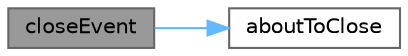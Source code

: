 digraph "closeEvent"
{
 // LATEX_PDF_SIZE
  bgcolor="transparent";
  edge [fontname=Helvetica,fontsize=10,labelfontname=Helvetica,labelfontsize=10];
  node [fontname=Helvetica,fontsize=10,shape=box,height=0.2,width=0.4];
  rankdir="LR";
  Node1 [id="Node000001",label="closeEvent",height=0.2,width=0.4,color="gray40", fillcolor="grey60", style="filled", fontcolor="black",tooltip="关闭事件"];
  Node1 -> Node2 [id="edge1_Node000001_Node000002",color="steelblue1",style="solid",tooltip=" "];
  Node2 [id="Node000002",label="aboutToClose",height=0.2,width=0.4,color="grey40", fillcolor="white", style="filled",URL="$class_speed_dialog.html#a6afaf61e04a56bd5f5ce76d6a1db8cdb",tooltip="即将关闭信号"];
}
